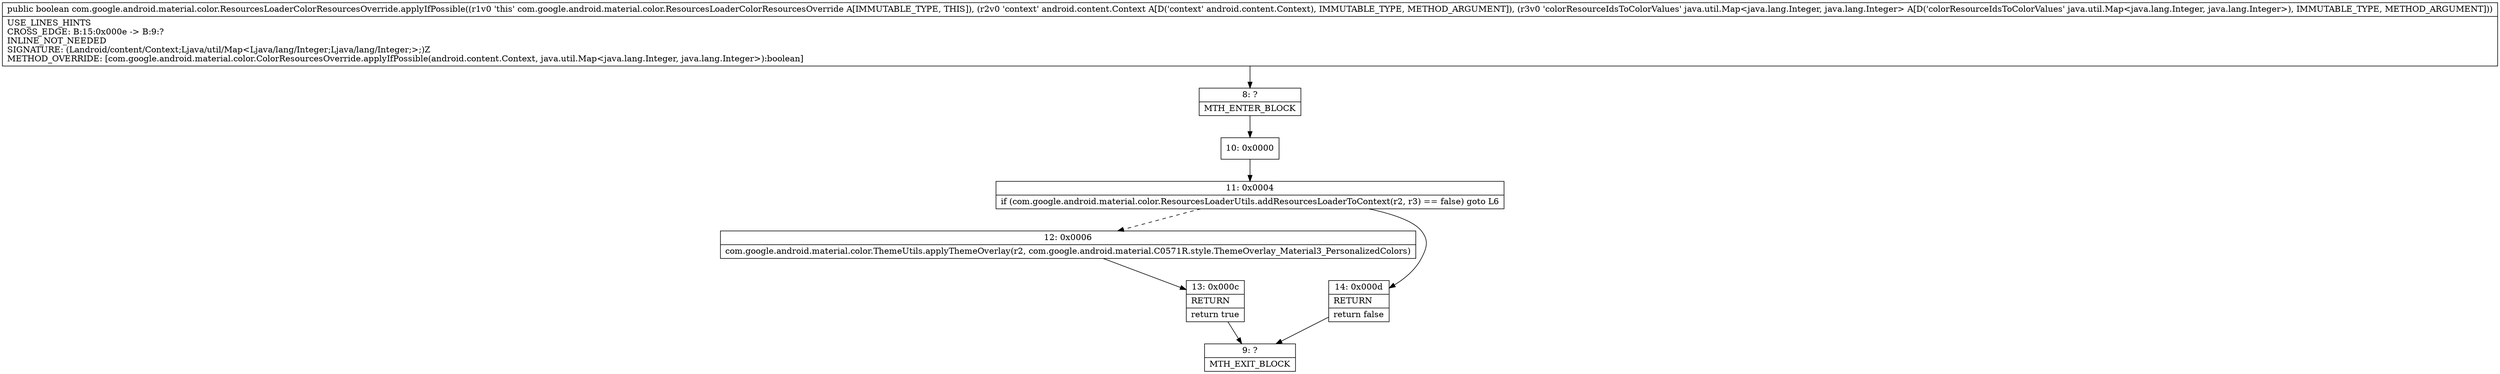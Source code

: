 digraph "CFG forcom.google.android.material.color.ResourcesLoaderColorResourcesOverride.applyIfPossible(Landroid\/content\/Context;Ljava\/util\/Map;)Z" {
Node_8 [shape=record,label="{8\:\ ?|MTH_ENTER_BLOCK\l}"];
Node_10 [shape=record,label="{10\:\ 0x0000}"];
Node_11 [shape=record,label="{11\:\ 0x0004|if (com.google.android.material.color.ResourcesLoaderUtils.addResourcesLoaderToContext(r2, r3) == false) goto L6\l}"];
Node_12 [shape=record,label="{12\:\ 0x0006|com.google.android.material.color.ThemeUtils.applyThemeOverlay(r2, com.google.android.material.C0571R.style.ThemeOverlay_Material3_PersonalizedColors)\l}"];
Node_13 [shape=record,label="{13\:\ 0x000c|RETURN\l|return true\l}"];
Node_9 [shape=record,label="{9\:\ ?|MTH_EXIT_BLOCK\l}"];
Node_14 [shape=record,label="{14\:\ 0x000d|RETURN\l|return false\l}"];
MethodNode[shape=record,label="{public boolean com.google.android.material.color.ResourcesLoaderColorResourcesOverride.applyIfPossible((r1v0 'this' com.google.android.material.color.ResourcesLoaderColorResourcesOverride A[IMMUTABLE_TYPE, THIS]), (r2v0 'context' android.content.Context A[D('context' android.content.Context), IMMUTABLE_TYPE, METHOD_ARGUMENT]), (r3v0 'colorResourceIdsToColorValues' java.util.Map\<java.lang.Integer, java.lang.Integer\> A[D('colorResourceIdsToColorValues' java.util.Map\<java.lang.Integer, java.lang.Integer\>), IMMUTABLE_TYPE, METHOD_ARGUMENT]))  | USE_LINES_HINTS\lCROSS_EDGE: B:15:0x000e \-\> B:9:?\lINLINE_NOT_NEEDED\lSIGNATURE: (Landroid\/content\/Context;Ljava\/util\/Map\<Ljava\/lang\/Integer;Ljava\/lang\/Integer;\>;)Z\lMETHOD_OVERRIDE: [com.google.android.material.color.ColorResourcesOverride.applyIfPossible(android.content.Context, java.util.Map\<java.lang.Integer, java.lang.Integer\>):boolean]\l}"];
MethodNode -> Node_8;Node_8 -> Node_10;
Node_10 -> Node_11;
Node_11 -> Node_12[style=dashed];
Node_11 -> Node_14;
Node_12 -> Node_13;
Node_13 -> Node_9;
Node_14 -> Node_9;
}

